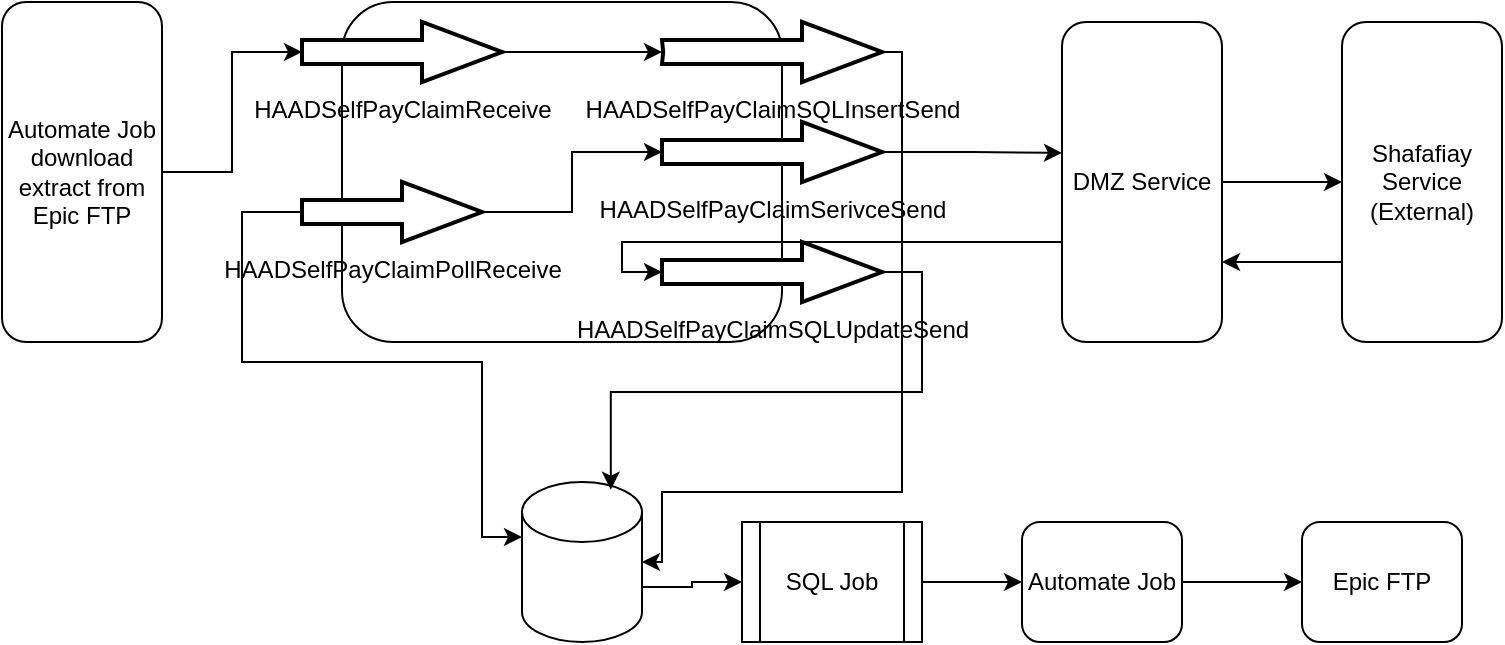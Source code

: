 <mxfile version="20.8.23" type="github"><diagram name="Page-1" id="yXInIZI1BgA-7ZECgJcC"><mxGraphModel dx="1050" dy="483" grid="1" gridSize="10" guides="1" tooltips="1" connect="1" arrows="1" fold="1" page="1" pageScale="1" pageWidth="850" pageHeight="1100" math="0" shadow="0"><root><mxCell id="0"/><mxCell id="1" parent="0"/><mxCell id="I768x9JOPk0k12pN69zW-22" style="edgeStyle=orthogonalEdgeStyle;rounded=0;orthogonalLoop=1;jettySize=auto;html=1;exitX=1;exitY=0;exitDx=0;exitDy=52.5;exitPerimeter=0;entryX=0;entryY=0.5;entryDx=0;entryDy=0;" parent="1" source="I768x9JOPk0k12pN69zW-1" target="I768x9JOPk0k12pN69zW-19" edge="1"><mxGeometry relative="1" as="geometry"/></mxCell><mxCell id="I768x9JOPk0k12pN69zW-1" value="" style="shape=cylinder3;whiteSpace=wrap;html=1;boundedLbl=1;backgroundOutline=1;size=15;" parent="1" vertex="1"><mxGeometry x="280" y="480" width="60" height="80" as="geometry"/></mxCell><mxCell id="I768x9JOPk0k12pN69zW-3" value="" style="rounded=1;whiteSpace=wrap;html=1;" parent="1" vertex="1"><mxGeometry x="190" y="240" width="220" height="170" as="geometry"/></mxCell><mxCell id="I768x9JOPk0k12pN69zW-5" style="edgeStyle=orthogonalEdgeStyle;rounded=0;orthogonalLoop=1;jettySize=auto;html=1;exitX=1;exitY=0.5;exitDx=0;exitDy=0;exitPerimeter=0;" parent="1" source="I768x9JOPk0k12pN69zW-2" edge="1"><mxGeometry relative="1" as="geometry"><mxPoint x="340" y="520" as="targetPoint"/><Array as="points"><mxPoint x="470" y="265"/><mxPoint x="470" y="485"/><mxPoint x="350" y="485"/><mxPoint x="350" y="520"/></Array></mxGeometry></mxCell><mxCell id="I768x9JOPk0k12pN69zW-2" value="HAADSelfPayClaimSQLInsertSend" style="verticalLabelPosition=bottom;verticalAlign=top;html=1;strokeWidth=2;shape=mxgraph.arrows2.arrow;dy=0.6;dx=40;notch=0.6;rotation=0;" parent="1" vertex="1"><mxGeometry x="350" y="250" width="110" height="30" as="geometry"/></mxCell><mxCell id="I768x9JOPk0k12pN69zW-12" style="edgeStyle=orthogonalEdgeStyle;rounded=0;orthogonalLoop=1;jettySize=auto;html=1;exitX=1;exitY=0.5;exitDx=0;exitDy=0;exitPerimeter=0;" parent="1" source="I768x9JOPk0k12pN69zW-11" target="I768x9JOPk0k12pN69zW-2" edge="1"><mxGeometry relative="1" as="geometry"/></mxCell><mxCell id="I768x9JOPk0k12pN69zW-11" value="HAADSelfPayClaimReceive" style="verticalLabelPosition=bottom;verticalAlign=top;html=1;strokeWidth=2;shape=mxgraph.arrows2.arrow;dy=0.6;dx=40;notch=0;" parent="1" vertex="1"><mxGeometry x="170" y="250" width="100" height="30" as="geometry"/></mxCell><mxCell id="I768x9JOPk0k12pN69zW-17" style="edgeStyle=orthogonalEdgeStyle;rounded=0;orthogonalLoop=1;jettySize=auto;html=1;exitX=1;exitY=0.5;exitDx=0;exitDy=0;exitPerimeter=0;entryX=0;entryY=0.409;entryDx=0;entryDy=0;entryPerimeter=0;" parent="1" source="I768x9JOPk0k12pN69zW-13" target="I768x9JOPk0k12pN69zW-15" edge="1"><mxGeometry relative="1" as="geometry"/></mxCell><mxCell id="I768x9JOPk0k12pN69zW-13" value="HAADSelfPayClaimSerivceSend" style="verticalLabelPosition=bottom;verticalAlign=top;html=1;strokeWidth=2;shape=mxgraph.arrows2.arrow;dy=0.6;dx=40;notch=0;" parent="1" vertex="1"><mxGeometry x="350" y="300" width="110" height="30" as="geometry"/></mxCell><mxCell id="TeGpDydpskkJZmAyh0Qe-3" style="edgeStyle=orthogonalEdgeStyle;rounded=0;orthogonalLoop=1;jettySize=auto;html=1;exitX=1;exitY=0.5;exitDx=0;exitDy=0;exitPerimeter=0;entryX=0.74;entryY=0.048;entryDx=0;entryDy=0;entryPerimeter=0;" parent="1" source="I768x9JOPk0k12pN69zW-14" target="I768x9JOPk0k12pN69zW-1" edge="1"><mxGeometry relative="1" as="geometry"/></mxCell><mxCell id="I768x9JOPk0k12pN69zW-14" value="HAADSelfPayClaimSQLUpdateSend" style="verticalLabelPosition=bottom;verticalAlign=top;html=1;strokeWidth=2;shape=mxgraph.arrows2.arrow;dy=0.6;dx=40;notch=0;" parent="1" vertex="1"><mxGeometry x="350" y="360" width="110" height="30" as="geometry"/></mxCell><mxCell id="I768x9JOPk0k12pN69zW-18" style="edgeStyle=orthogonalEdgeStyle;rounded=0;orthogonalLoop=1;jettySize=auto;html=1;exitX=1;exitY=0.5;exitDx=0;exitDy=0;entryX=0;entryY=0.5;entryDx=0;entryDy=0;" parent="1" source="I768x9JOPk0k12pN69zW-15" target="I768x9JOPk0k12pN69zW-16" edge="1"><mxGeometry relative="1" as="geometry"/></mxCell><mxCell id="TeGpDydpskkJZmAyh0Qe-2" style="edgeStyle=orthogonalEdgeStyle;rounded=0;orthogonalLoop=1;jettySize=auto;html=1;exitX=0;exitY=0.75;exitDx=0;exitDy=0;entryX=0;entryY=0.5;entryDx=0;entryDy=0;entryPerimeter=0;" parent="1" source="I768x9JOPk0k12pN69zW-15" target="I768x9JOPk0k12pN69zW-14" edge="1"><mxGeometry relative="1" as="geometry"><Array as="points"><mxPoint x="550" y="360"/><mxPoint x="330" y="360"/><mxPoint x="330" y="375"/></Array></mxGeometry></mxCell><mxCell id="I768x9JOPk0k12pN69zW-15" value="DMZ Service" style="rounded=1;whiteSpace=wrap;html=1;" parent="1" vertex="1"><mxGeometry x="550" y="250" width="80" height="160" as="geometry"/></mxCell><mxCell id="I768x9JOPk0k12pN69zW-29" style="edgeStyle=orthogonalEdgeStyle;rounded=0;orthogonalLoop=1;jettySize=auto;html=1;exitX=0;exitY=0.75;exitDx=0;exitDy=0;entryX=1;entryY=0.75;entryDx=0;entryDy=0;" parent="1" source="I768x9JOPk0k12pN69zW-16" target="I768x9JOPk0k12pN69zW-15" edge="1"><mxGeometry relative="1" as="geometry"><Array as="points"><mxPoint x="660" y="370"/><mxPoint x="660" y="370"/></Array></mxGeometry></mxCell><mxCell id="I768x9JOPk0k12pN69zW-16" value="Shafafiay Service (External)" style="rounded=1;whiteSpace=wrap;html=1;" parent="1" vertex="1"><mxGeometry x="690" y="250" width="80" height="160" as="geometry"/></mxCell><mxCell id="I768x9JOPk0k12pN69zW-28" style="edgeStyle=orthogonalEdgeStyle;rounded=0;orthogonalLoop=1;jettySize=auto;html=1;entryX=0;entryY=0.5;entryDx=0;entryDy=0;" parent="1" source="I768x9JOPk0k12pN69zW-19" target="I768x9JOPk0k12pN69zW-24" edge="1"><mxGeometry relative="1" as="geometry"/></mxCell><mxCell id="I768x9JOPk0k12pN69zW-19" value="SQL Job" style="shape=process;whiteSpace=wrap;html=1;backgroundOutline=1;" parent="1" vertex="1"><mxGeometry x="390" y="500" width="90" height="60" as="geometry"/></mxCell><mxCell id="I768x9JOPk0k12pN69zW-26" style="edgeStyle=orthogonalEdgeStyle;rounded=0;orthogonalLoop=1;jettySize=auto;html=1;exitX=1;exitY=0.5;exitDx=0;exitDy=0;entryX=0;entryY=0.5;entryDx=0;entryDy=0;" parent="1" source="I768x9JOPk0k12pN69zW-24" target="I768x9JOPk0k12pN69zW-25" edge="1"><mxGeometry relative="1" as="geometry"/></mxCell><mxCell id="I768x9JOPk0k12pN69zW-24" value="Automate Job" style="rounded=1;whiteSpace=wrap;html=1;" parent="1" vertex="1"><mxGeometry x="530" y="500" width="80" height="60" as="geometry"/></mxCell><mxCell id="I768x9JOPk0k12pN69zW-25" value="Epic FTP" style="rounded=1;whiteSpace=wrap;html=1;" parent="1" vertex="1"><mxGeometry x="670" y="500" width="80" height="60" as="geometry"/></mxCell><mxCell id="TeGpDydpskkJZmAyh0Qe-6" style="edgeStyle=orthogonalEdgeStyle;rounded=0;orthogonalLoop=1;jettySize=auto;html=1;exitX=1;exitY=0.5;exitDx=0;exitDy=0;exitPerimeter=0;entryX=0;entryY=0.5;entryDx=0;entryDy=0;entryPerimeter=0;" parent="1" source="TeGpDydpskkJZmAyh0Qe-4" target="I768x9JOPk0k12pN69zW-13" edge="1"><mxGeometry relative="1" as="geometry"/></mxCell><mxCell id="TeGpDydpskkJZmAyh0Qe-7" style="edgeStyle=orthogonalEdgeStyle;rounded=0;orthogonalLoop=1;jettySize=auto;html=1;entryX=0;entryY=0;entryDx=0;entryDy=27.5;entryPerimeter=0;" parent="1" source="TeGpDydpskkJZmAyh0Qe-4" target="I768x9JOPk0k12pN69zW-1" edge="1"><mxGeometry relative="1" as="geometry"><Array as="points"><mxPoint x="140" y="345"/><mxPoint x="140" y="420"/><mxPoint x="260" y="420"/><mxPoint x="260" y="508"/></Array></mxGeometry></mxCell><mxCell id="TeGpDydpskkJZmAyh0Qe-4" value="HAADSelfPayClaimPollReceive" style="verticalLabelPosition=bottom;verticalAlign=top;html=1;strokeWidth=2;shape=mxgraph.arrows2.arrow;dy=0.6;dx=40;notch=0;" parent="1" vertex="1"><mxGeometry x="170" y="330" width="90" height="30" as="geometry"/></mxCell><mxCell id="TeGpDydpskkJZmAyh0Qe-9" style="edgeStyle=orthogonalEdgeStyle;rounded=0;orthogonalLoop=1;jettySize=auto;html=1;exitX=1;exitY=0.5;exitDx=0;exitDy=0;entryX=0;entryY=0.5;entryDx=0;entryDy=0;entryPerimeter=0;" parent="1" source="TeGpDydpskkJZmAyh0Qe-8" target="I768x9JOPk0k12pN69zW-11" edge="1"><mxGeometry relative="1" as="geometry"/></mxCell><mxCell id="TeGpDydpskkJZmAyh0Qe-8" value="Automate Job download extract from Epic FTP" style="rounded=1;whiteSpace=wrap;html=1;" parent="1" vertex="1"><mxGeometry x="20" y="240" width="80" height="170" as="geometry"/></mxCell></root></mxGraphModel></diagram></mxfile>